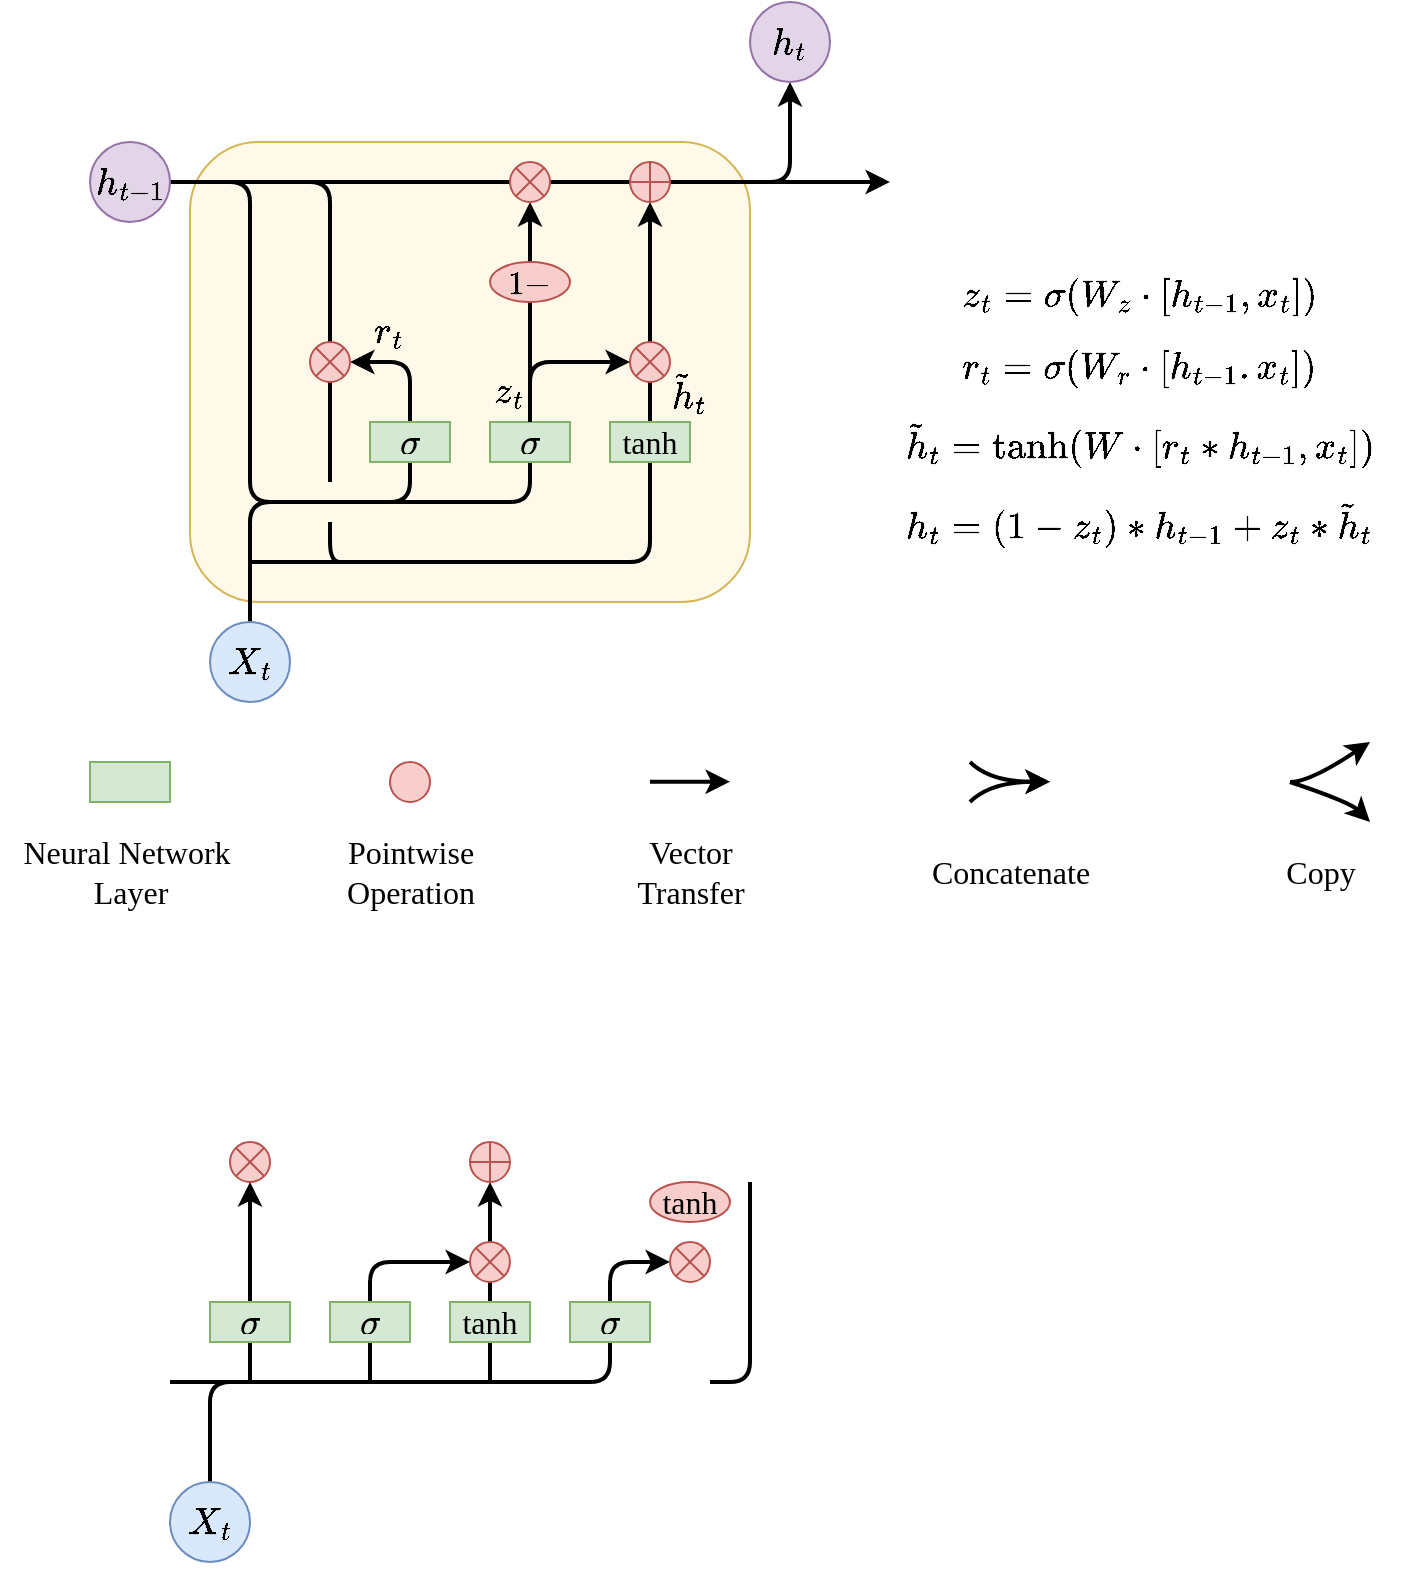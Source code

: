 <mxfile version="24.2.3" type="github">
  <diagram name="第 1 页" id="AG3sShSfFBQiVQTVMNDA">
    <mxGraphModel dx="924" dy="1171" grid="1" gridSize="10" guides="1" tooltips="1" connect="1" arrows="1" fold="1" page="1" pageScale="1" pageWidth="827" pageHeight="1169" math="1" shadow="0">
      <root>
        <mxCell id="0" />
        <mxCell id="1" parent="0" />
        <mxCell id="x61jtBF7h6jxtq19RAP3-1" value="" style="rounded=1;whiteSpace=wrap;html=1;fillColor=#fff9e9;strokeColor=#d6b656;fontSize=16;" vertex="1" parent="1">
          <mxGeometry x="170" y="220" width="280" height="230" as="geometry" />
        </mxCell>
        <mxCell id="x61jtBF7h6jxtq19RAP3-23" value="" style="endArrow=none;html=1;rounded=1;curved=0;strokeWidth=2;" edge="1" parent="1">
          <mxGeometry width="50" height="50" relative="1" as="geometry">
            <mxPoint x="240" y="390" as="sourcePoint" />
            <mxPoint x="200" y="240" as="targetPoint" />
            <Array as="points">
              <mxPoint x="240" y="240" />
            </Array>
          </mxGeometry>
        </mxCell>
        <mxCell id="x61jtBF7h6jxtq19RAP3-2" value="" style="endArrow=classic;html=1;rounded=0;strokeWidth=2;fontSize=16;" edge="1" parent="1">
          <mxGeometry width="50" height="50" relative="1" as="geometry">
            <mxPoint x="320" y="840" as="sourcePoint" />
            <mxPoint x="320" y="740" as="targetPoint" />
          </mxGeometry>
        </mxCell>
        <mxCell id="x61jtBF7h6jxtq19RAP3-3" value="" style="shape=sumEllipse;perimeter=ellipsePerimeter;whiteSpace=wrap;html=1;backgroundOutline=1;fillColor=#f8cecc;strokeColor=#b85450;fontSize=16;" vertex="1" parent="1">
          <mxGeometry x="190" y="720" width="20" height="20" as="geometry" />
        </mxCell>
        <mxCell id="x61jtBF7h6jxtq19RAP3-4" value="" style="shape=orEllipse;perimeter=ellipsePerimeter;whiteSpace=wrap;html=1;backgroundOutline=1;fillColor=#f8cecc;strokeColor=#b85450;fontSize=16;" vertex="1" parent="1">
          <mxGeometry x="310" y="720" width="20" height="20" as="geometry" />
        </mxCell>
        <mxCell id="x61jtBF7h6jxtq19RAP3-5" value="" style="endArrow=classic;html=1;rounded=1;strokeWidth=2;curved=0;entryX=0;entryY=0.5;entryDx=0;entryDy=0;fontSize=16;" edge="1" parent="1" target="x61jtBF7h6jxtq19RAP3-13">
          <mxGeometry width="50" height="50" relative="1" as="geometry">
            <mxPoint x="180" y="890" as="sourcePoint" />
            <mxPoint x="380" y="780" as="targetPoint" />
            <Array as="points">
              <mxPoint x="180" y="840" />
              <mxPoint x="380" y="840" />
              <mxPoint x="380" y="780" />
            </Array>
          </mxGeometry>
        </mxCell>
        <mxCell id="x61jtBF7h6jxtq19RAP3-6" value="" style="endArrow=classic;html=1;rounded=0;strokeWidth=2;fontSize=16;" edge="1" parent="1">
          <mxGeometry width="50" height="50" relative="1" as="geometry">
            <mxPoint x="200" y="840" as="sourcePoint" />
            <mxPoint x="200" y="740" as="targetPoint" />
          </mxGeometry>
        </mxCell>
        <mxCell id="x61jtBF7h6jxtq19RAP3-7" value="&lt;svg style=&quot;vertical-align: -0.025ex; font-size: 16px;&quot; xmlns:xlink=&quot;http://www.w3.org/1999/xlink&quot; viewBox=&quot;0 -431 571 442&quot; role=&quot;img&quot; height=&quot;1ex&quot; width=&quot;1.292ex&quot; xmlns=&quot;http://www.w3.org/2000/svg&quot;&gt;&lt;defs style=&quot;font-size: 16px;&quot;&gt;&lt;path style=&quot;font-size: 16px;&quot; d=&quot;M184 -11Q116 -11 74 34T31 147Q31 247 104 333T274 430Q275 431 414 431H552Q553 430 555 429T559 427T562 425T565 422T567 420T569 416T570 412T571 407T572 401Q572 357 507 357Q500 357 490 357T476 358H416L421 348Q439 310 439 263Q439 153 359 71T184 -11ZM361 278Q361 358 276 358Q152 358 115 184Q114 180 114 178Q106 141 106 117Q106 67 131 47T188 26Q242 26 287 73Q316 103 334 153T356 233T361 278Z&quot; id=&quot;MJX-1-TEX-I-1D70E&quot;&gt;&lt;/path&gt;&lt;/defs&gt;&lt;g style=&quot;font-size: 16px;&quot; transform=&quot;scale(1,-1)&quot; stroke-width=&quot;0&quot; fill=&quot;currentColor&quot; stroke=&quot;currentColor&quot;&gt;&lt;g style=&quot;font-size: 16px;&quot; data-mml-node=&quot;math&quot;&gt;&lt;g style=&quot;font-size: 16px;&quot; data-mml-node=&quot;mi&quot;&gt;&lt;use style=&quot;font-size: 16px;&quot; xlink:href=&quot;#MJX-1-TEX-I-1D70E&quot; data-c=&quot;1D70E&quot;&gt;&lt;/use&gt;&lt;/g&gt;&lt;/g&gt;&lt;/g&gt;&lt;/svg&gt;" style="rounded=0;whiteSpace=wrap;html=1;fillColor=#d5e8d4;strokeColor=#82b366;fontSize=16;" vertex="1" parent="1">
          <mxGeometry x="180" y="800" width="40" height="20" as="geometry" />
        </mxCell>
        <mxCell id="x61jtBF7h6jxtq19RAP3-8" value="&lt;font style=&quot;font-size: 16px;&quot; face=&quot;Times New Roman&quot;&gt;tanh&lt;/font&gt;" style="rounded=0;whiteSpace=wrap;html=1;fillColor=#d5e8d4;strokeColor=#82b366;fontSize=16;" vertex="1" parent="1">
          <mxGeometry x="300" y="800" width="40" height="20" as="geometry" />
        </mxCell>
        <mxCell id="x61jtBF7h6jxtq19RAP3-9" value="" style="shape=sumEllipse;perimeter=ellipsePerimeter;whiteSpace=wrap;html=1;backgroundOutline=1;fillColor=#f8cecc;strokeColor=#b85450;fontSize=16;" vertex="1" parent="1">
          <mxGeometry x="310" y="770" width="20" height="20" as="geometry" />
        </mxCell>
        <mxCell id="x61jtBF7h6jxtq19RAP3-10" value="" style="endArrow=classic;html=1;rounded=1;strokeWidth=2;entryX=0;entryY=0.5;entryDx=0;entryDy=0;curved=0;fontSize=16;" edge="1" parent="1" target="x61jtBF7h6jxtq19RAP3-9">
          <mxGeometry width="50" height="50" relative="1" as="geometry">
            <mxPoint x="260" y="840" as="sourcePoint" />
            <mxPoint x="260" y="740" as="targetPoint" />
            <Array as="points">
              <mxPoint x="260" y="780" />
            </Array>
          </mxGeometry>
        </mxCell>
        <mxCell id="x61jtBF7h6jxtq19RAP3-11" value="&lt;svg style=&quot;vertical-align: -0.025ex; font-size: 16px;&quot; xmlns:xlink=&quot;http://www.w3.org/1999/xlink&quot; viewBox=&quot;0 -431 571 442&quot; role=&quot;img&quot; height=&quot;1ex&quot; width=&quot;1.292ex&quot; xmlns=&quot;http://www.w3.org/2000/svg&quot;&gt;&lt;defs style=&quot;font-size: 16px;&quot;&gt;&lt;path style=&quot;font-size: 16px;&quot; d=&quot;M184 -11Q116 -11 74 34T31 147Q31 247 104 333T274 430Q275 431 414 431H552Q553 430 555 429T559 427T562 425T565 422T567 420T569 416T570 412T571 407T572 401Q572 357 507 357Q500 357 490 357T476 358H416L421 348Q439 310 439 263Q439 153 359 71T184 -11ZM361 278Q361 358 276 358Q152 358 115 184Q114 180 114 178Q106 141 106 117Q106 67 131 47T188 26Q242 26 287 73Q316 103 334 153T356 233T361 278Z&quot; id=&quot;MJX-1-TEX-I-1D70E&quot;&gt;&lt;/path&gt;&lt;/defs&gt;&lt;g style=&quot;font-size: 16px;&quot; transform=&quot;scale(1,-1)&quot; stroke-width=&quot;0&quot; fill=&quot;currentColor&quot; stroke=&quot;currentColor&quot;&gt;&lt;g style=&quot;font-size: 16px;&quot; data-mml-node=&quot;math&quot;&gt;&lt;g style=&quot;font-size: 16px;&quot; data-mml-node=&quot;mi&quot;&gt;&lt;use style=&quot;font-size: 16px;&quot; xlink:href=&quot;#MJX-1-TEX-I-1D70E&quot; data-c=&quot;1D70E&quot;&gt;&lt;/use&gt;&lt;/g&gt;&lt;/g&gt;&lt;/g&gt;&lt;/svg&gt;" style="rounded=0;whiteSpace=wrap;html=1;fillColor=#d5e8d4;strokeColor=#82b366;fontSize=16;" vertex="1" parent="1">
          <mxGeometry x="240" y="800" width="40" height="20" as="geometry" />
        </mxCell>
        <mxCell id="x61jtBF7h6jxtq19RAP3-12" value="&lt;font style=&quot;font-size: 16px;&quot; face=&quot;Times New Roman&quot;&gt;tanh&lt;/font&gt;" style="ellipse;whiteSpace=wrap;html=1;fillColor=#f8cecc;strokeColor=#b85450;fontSize=16;" vertex="1" parent="1">
          <mxGeometry x="400" y="740" width="40" height="20" as="geometry" />
        </mxCell>
        <mxCell id="x61jtBF7h6jxtq19RAP3-13" value="" style="shape=sumEllipse;perimeter=ellipsePerimeter;whiteSpace=wrap;html=1;backgroundOutline=1;fillColor=#f8cecc;strokeColor=#b85450;fontSize=16;" vertex="1" parent="1">
          <mxGeometry x="410" y="770" width="20" height="20" as="geometry" />
        </mxCell>
        <mxCell id="x61jtBF7h6jxtq19RAP3-14" value="&lt;svg style=&quot;vertical-align: -0.025ex; font-size: 16px;&quot; xmlns:xlink=&quot;http://www.w3.org/1999/xlink&quot; viewBox=&quot;0 -431 571 442&quot; role=&quot;img&quot; height=&quot;1ex&quot; width=&quot;1.292ex&quot; xmlns=&quot;http://www.w3.org/2000/svg&quot;&gt;&lt;defs style=&quot;font-size: 16px;&quot;&gt;&lt;path style=&quot;font-size: 16px;&quot; d=&quot;M184 -11Q116 -11 74 34T31 147Q31 247 104 333T274 430Q275 431 414 431H552Q553 430 555 429T559 427T562 425T565 422T567 420T569 416T570 412T571 407T572 401Q572 357 507 357Q500 357 490 357T476 358H416L421 348Q439 310 439 263Q439 153 359 71T184 -11ZM361 278Q361 358 276 358Q152 358 115 184Q114 180 114 178Q106 141 106 117Q106 67 131 47T188 26Q242 26 287 73Q316 103 334 153T356 233T361 278Z&quot; id=&quot;MJX-1-TEX-I-1D70E&quot;&gt;&lt;/path&gt;&lt;/defs&gt;&lt;g style=&quot;font-size: 16px;&quot; transform=&quot;scale(1,-1)&quot; stroke-width=&quot;0&quot; fill=&quot;currentColor&quot; stroke=&quot;currentColor&quot;&gt;&lt;g style=&quot;font-size: 16px;&quot; data-mml-node=&quot;math&quot;&gt;&lt;g style=&quot;font-size: 16px;&quot; data-mml-node=&quot;mi&quot;&gt;&lt;use style=&quot;font-size: 16px;&quot; xlink:href=&quot;#MJX-1-TEX-I-1D70E&quot; data-c=&quot;1D70E&quot;&gt;&lt;/use&gt;&lt;/g&gt;&lt;/g&gt;&lt;/g&gt;&lt;/svg&gt;" style="rounded=0;whiteSpace=wrap;html=1;fillColor=#d5e8d4;strokeColor=#82b366;fontSize=16;" vertex="1" parent="1">
          <mxGeometry x="360" y="800" width="40" height="20" as="geometry" />
        </mxCell>
        <mxCell id="x61jtBF7h6jxtq19RAP3-15" value="" style="endArrow=none;html=1;rounded=0;strokeWidth=2;fontSize=16;" edge="1" parent="1">
          <mxGeometry width="50" height="50" relative="1" as="geometry">
            <mxPoint x="160" y="840" as="sourcePoint" />
            <mxPoint x="200" y="840" as="targetPoint" />
          </mxGeometry>
        </mxCell>
        <mxCell id="x61jtBF7h6jxtq19RAP3-16" value="" style="endArrow=none;html=1;rounded=1;curved=0;strokeWidth=2;fontSize=16;" edge="1" parent="1">
          <mxGeometry width="50" height="50" relative="1" as="geometry">
            <mxPoint x="430" y="840" as="sourcePoint" />
            <mxPoint x="450" y="740" as="targetPoint" />
            <Array as="points">
              <mxPoint x="450" y="840" />
            </Array>
          </mxGeometry>
        </mxCell>
        <mxCell id="x61jtBF7h6jxtq19RAP3-17" value="" style="endArrow=classic;html=1;rounded=1;strokeWidth=2;fontSize=16;curved=0;" edge="1" parent="1">
          <mxGeometry width="50" height="50" relative="1" as="geometry">
            <mxPoint x="410" y="240" as="sourcePoint" />
            <mxPoint x="470" y="190" as="targetPoint" />
            <Array as="points">
              <mxPoint x="470" y="240" />
            </Array>
          </mxGeometry>
        </mxCell>
        <mxCell id="x61jtBF7h6jxtq19RAP3-18" value="\( X_t \)" style="ellipse;whiteSpace=wrap;html=1;aspect=fixed;fillColor=#dae8fc;strokeColor=#6c8ebf;fontSize=16;" vertex="1" parent="1">
          <mxGeometry x="160" y="890" width="40" height="40" as="geometry" />
        </mxCell>
        <mxCell id="x61jtBF7h6jxtq19RAP3-19" value="\( h_t \)" style="ellipse;whiteSpace=wrap;html=1;aspect=fixed;fillColor=#e1d5e7;strokeColor=#9673a6;fontSize=16;" vertex="1" parent="1">
          <mxGeometry x="450" y="150" width="40" height="40" as="geometry" />
        </mxCell>
        <mxCell id="x61jtBF7h6jxtq19RAP3-20" value="" style="endArrow=classic;html=1;rounded=0;strokeWidth=2;" edge="1" parent="1">
          <mxGeometry width="50" height="50" relative="1" as="geometry">
            <mxPoint x="160" y="240" as="sourcePoint" />
            <mxPoint x="520" y="240" as="targetPoint" />
          </mxGeometry>
        </mxCell>
        <mxCell id="x61jtBF7h6jxtq19RAP3-21" value="" style="endArrow=classic;html=1;rounded=1;curved=0;strokeWidth=2;entryX=1;entryY=0.5;entryDx=0;entryDy=0;" edge="1" parent="1" target="x61jtBF7h6jxtq19RAP3-22">
          <mxGeometry width="50" height="50" relative="1" as="geometry">
            <mxPoint x="160" y="240" as="sourcePoint" />
            <mxPoint x="260" y="330" as="targetPoint" />
            <Array as="points">
              <mxPoint x="200" y="240" />
              <mxPoint x="200" y="400" />
              <mxPoint x="280" y="400" />
              <mxPoint x="280" y="330" />
            </Array>
          </mxGeometry>
        </mxCell>
        <mxCell id="x61jtBF7h6jxtq19RAP3-22" value="" style="shape=sumEllipse;perimeter=ellipsePerimeter;whiteSpace=wrap;html=1;backgroundOutline=1;fillColor=#f8cecc;strokeColor=#b85450;fontSize=16;" vertex="1" parent="1">
          <mxGeometry x="230" y="320" width="20" height="20" as="geometry" />
        </mxCell>
        <mxCell id="x61jtBF7h6jxtq19RAP3-24" value="&lt;svg style=&quot;vertical-align: -0.025ex; font-size: 16px;&quot; xmlns:xlink=&quot;http://www.w3.org/1999/xlink&quot; viewBox=&quot;0 -431 571 442&quot; role=&quot;img&quot; height=&quot;1ex&quot; width=&quot;1.292ex&quot; xmlns=&quot;http://www.w3.org/2000/svg&quot;&gt;&lt;defs style=&quot;font-size: 16px;&quot;&gt;&lt;path style=&quot;font-size: 16px;&quot; d=&quot;M184 -11Q116 -11 74 34T31 147Q31 247 104 333T274 430Q275 431 414 431H552Q553 430 555 429T559 427T562 425T565 422T567 420T569 416T570 412T571 407T572 401Q572 357 507 357Q500 357 490 357T476 358H416L421 348Q439 310 439 263Q439 153 359 71T184 -11ZM361 278Q361 358 276 358Q152 358 115 184Q114 180 114 178Q106 141 106 117Q106 67 131 47T188 26Q242 26 287 73Q316 103 334 153T356 233T361 278Z&quot; id=&quot;MJX-1-TEX-I-1D70E&quot;&gt;&lt;/path&gt;&lt;/defs&gt;&lt;g style=&quot;font-size: 16px;&quot; transform=&quot;scale(1,-1)&quot; stroke-width=&quot;0&quot; fill=&quot;currentColor&quot; stroke=&quot;currentColor&quot;&gt;&lt;g style=&quot;font-size: 16px;&quot; data-mml-node=&quot;math&quot;&gt;&lt;g style=&quot;font-size: 16px;&quot; data-mml-node=&quot;mi&quot;&gt;&lt;use style=&quot;font-size: 16px;&quot; xlink:href=&quot;#MJX-1-TEX-I-1D70E&quot; data-c=&quot;1D70E&quot;&gt;&lt;/use&gt;&lt;/g&gt;&lt;/g&gt;&lt;/g&gt;&lt;/svg&gt;" style="rounded=0;whiteSpace=wrap;html=1;fillColor=#d5e8d4;strokeColor=#82b366;fontSize=16;" vertex="1" parent="1">
          <mxGeometry x="260" y="360" width="40" height="20" as="geometry" />
        </mxCell>
        <mxCell id="x61jtBF7h6jxtq19RAP3-25" value="" style="endArrow=classic;html=1;rounded=1;curved=0;strokeWidth=2;" edge="1" parent="1">
          <mxGeometry width="50" height="50" relative="1" as="geometry">
            <mxPoint x="200" y="460" as="sourcePoint" />
            <mxPoint x="340" y="250" as="targetPoint" />
            <Array as="points">
              <mxPoint x="200" y="400" />
              <mxPoint x="340" y="400" />
            </Array>
          </mxGeometry>
        </mxCell>
        <mxCell id="x61jtBF7h6jxtq19RAP3-26" value="&lt;svg style=&quot;vertical-align: -0.025ex; font-size: 16px;&quot; xmlns:xlink=&quot;http://www.w3.org/1999/xlink&quot; viewBox=&quot;0 -431 571 442&quot; role=&quot;img&quot; height=&quot;1ex&quot; width=&quot;1.292ex&quot; xmlns=&quot;http://www.w3.org/2000/svg&quot;&gt;&lt;defs style=&quot;font-size: 16px;&quot;&gt;&lt;path style=&quot;font-size: 16px;&quot; d=&quot;M184 -11Q116 -11 74 34T31 147Q31 247 104 333T274 430Q275 431 414 431H552Q553 430 555 429T559 427T562 425T565 422T567 420T569 416T570 412T571 407T572 401Q572 357 507 357Q500 357 490 357T476 358H416L421 348Q439 310 439 263Q439 153 359 71T184 -11ZM361 278Q361 358 276 358Q152 358 115 184Q114 180 114 178Q106 141 106 117Q106 67 131 47T188 26Q242 26 287 73Q316 103 334 153T356 233T361 278Z&quot; id=&quot;MJX-1-TEX-I-1D70E&quot;&gt;&lt;/path&gt;&lt;/defs&gt;&lt;g style=&quot;font-size: 16px;&quot; transform=&quot;scale(1,-1)&quot; stroke-width=&quot;0&quot; fill=&quot;currentColor&quot; stroke=&quot;currentColor&quot;&gt;&lt;g style=&quot;font-size: 16px;&quot; data-mml-node=&quot;math&quot;&gt;&lt;g style=&quot;font-size: 16px;&quot; data-mml-node=&quot;mi&quot;&gt;&lt;use style=&quot;font-size: 16px;&quot; xlink:href=&quot;#MJX-1-TEX-I-1D70E&quot; data-c=&quot;1D70E&quot;&gt;&lt;/use&gt;&lt;/g&gt;&lt;/g&gt;&lt;/g&gt;&lt;/svg&gt;" style="rounded=0;whiteSpace=wrap;html=1;fillColor=#d5e8d4;strokeColor=#82b366;fontSize=16;" vertex="1" parent="1">
          <mxGeometry x="320" y="360" width="40" height="20" as="geometry" />
        </mxCell>
        <mxCell id="x61jtBF7h6jxtq19RAP3-27" value="" style="endArrow=classic;html=1;rounded=1;curved=0;strokeWidth=2;entryX=0.5;entryY=1;entryDx=0;entryDy=0;" edge="1" parent="1" target="x61jtBF7h6jxtq19RAP3-32">
          <mxGeometry width="50" height="50" relative="1" as="geometry">
            <mxPoint x="200" y="430" as="sourcePoint" />
            <mxPoint x="400" y="260" as="targetPoint" />
            <Array as="points">
              <mxPoint x="400" y="430" />
            </Array>
          </mxGeometry>
        </mxCell>
        <mxCell id="x61jtBF7h6jxtq19RAP3-28" value="&lt;font style=&quot;font-size: 16px;&quot; face=&quot;Times New Roman&quot;&gt;tanh&lt;/font&gt;" style="rounded=0;whiteSpace=wrap;html=1;fillColor=#d5e8d4;strokeColor=#82b366;fontSize=16;" vertex="1" parent="1">
          <mxGeometry x="380" y="360" width="40" height="20" as="geometry" />
        </mxCell>
        <mxCell id="x61jtBF7h6jxtq19RAP3-29" value="" style="shape=sumEllipse;perimeter=ellipsePerimeter;whiteSpace=wrap;html=1;backgroundOutline=1;fillColor=#f8cecc;strokeColor=#b85450;fontSize=16;" vertex="1" parent="1">
          <mxGeometry x="390" y="320" width="20" height="20" as="geometry" />
        </mxCell>
        <mxCell id="x61jtBF7h6jxtq19RAP3-30" value="" style="endArrow=classic;html=1;rounded=1;exitX=0.5;exitY=0;exitDx=0;exitDy=0;entryX=0;entryY=0.5;entryDx=0;entryDy=0;curved=0;strokeWidth=2;" edge="1" parent="1" source="x61jtBF7h6jxtq19RAP3-26" target="x61jtBF7h6jxtq19RAP3-29">
          <mxGeometry width="50" height="50" relative="1" as="geometry">
            <mxPoint x="290" y="410" as="sourcePoint" />
            <mxPoint x="340" y="360" as="targetPoint" />
            <Array as="points">
              <mxPoint x="340" y="330" />
            </Array>
          </mxGeometry>
        </mxCell>
        <mxCell id="x61jtBF7h6jxtq19RAP3-31" value="" style="shape=sumEllipse;perimeter=ellipsePerimeter;whiteSpace=wrap;html=1;backgroundOutline=1;fillColor=#f8cecc;strokeColor=#b85450;fontSize=16;" vertex="1" parent="1">
          <mxGeometry x="330" y="230" width="20" height="20" as="geometry" />
        </mxCell>
        <mxCell id="x61jtBF7h6jxtq19RAP3-32" value="" style="shape=orEllipse;perimeter=ellipsePerimeter;whiteSpace=wrap;html=1;backgroundOutline=1;fillColor=#f8cecc;strokeColor=#b85450;fontSize=16;" vertex="1" parent="1">
          <mxGeometry x="390" y="230" width="20" height="20" as="geometry" />
        </mxCell>
        <mxCell id="x61jtBF7h6jxtq19RAP3-33" value="&lt;font style=&quot;font-size: 16px;&quot; face=&quot;Times New Roman&quot;&gt;\(1-\)&lt;/font&gt;" style="ellipse;whiteSpace=wrap;html=1;fillColor=#f8cecc;strokeColor=#b85450;fontSize=16;" vertex="1" parent="1">
          <mxGeometry x="320" y="280" width="40" height="20" as="geometry" />
        </mxCell>
        <mxCell id="x61jtBF7h6jxtq19RAP3-34" value="" style="endArrow=none;html=1;rounded=1;curved=0;strokeWidth=2;" edge="1" parent="1">
          <mxGeometry width="50" height="50" relative="1" as="geometry">
            <mxPoint x="250" y="430" as="sourcePoint" />
            <mxPoint x="240" y="410" as="targetPoint" />
            <Array as="points">
              <mxPoint x="240" y="430" />
            </Array>
          </mxGeometry>
        </mxCell>
        <mxCell id="x61jtBF7h6jxtq19RAP3-35" value="\( X_t \)" style="ellipse;whiteSpace=wrap;html=1;aspect=fixed;fillColor=#dae8fc;strokeColor=#6c8ebf;fontSize=16;" vertex="1" parent="1">
          <mxGeometry x="180" y="460" width="40" height="40" as="geometry" />
        </mxCell>
        <mxCell id="x61jtBF7h6jxtq19RAP3-36" value="\( h_{t-1} \)" style="ellipse;whiteSpace=wrap;html=1;aspect=fixed;fillColor=#e1d5e7;strokeColor=#9673a6;fontSize=16;" vertex="1" parent="1">
          <mxGeometry x="120" y="220" width="40" height="40" as="geometry" />
        </mxCell>
        <mxCell id="x61jtBF7h6jxtq19RAP3-37" value="&lt;font style=&quot;font-size: 16px;&quot;&gt;$$z_t = \sigma(W_z \cdot [h_{t-1}, x_t]) $$&lt;/font&gt;&lt;div style=&quot;font-size: 16px;&quot;&gt;&lt;font style=&quot;font-size: 16px;&quot;&gt;$$r_t = \sigma(W_r \cdot [h_{t-1}. x_t])$$&lt;/font&gt;&lt;/div&gt;&lt;div style=&quot;font-size: 16px;&quot;&gt;&lt;font style=&quot;font-size: 16px;&quot;&gt;$$\tilde{h}_t = \text{tanh}(W \cdot [r_t * h_{t-1}, x_t])$$&lt;/font&gt;&lt;/div&gt;&lt;div style=&quot;font-size: 16px;&quot;&gt;&lt;font style=&quot;font-size: 16px;&quot;&gt;$$ h_t = (1-z_t) * h_{t-1} + z_t * \tilde{h}_t$$&lt;/font&gt;&lt;/div&gt;" style="text;html=1;align=center;verticalAlign=middle;whiteSpace=wrap;rounded=0;" vertex="1" parent="1">
          <mxGeometry x="510" y="280" width="270" height="150" as="geometry" />
        </mxCell>
        <mxCell id="x61jtBF7h6jxtq19RAP3-38" value="" style="rounded=0;whiteSpace=wrap;html=1;fillColor=#d5e8d4;strokeColor=#82b366;fontSize=16;" vertex="1" parent="1">
          <mxGeometry x="120" y="530" width="40" height="20" as="geometry" />
        </mxCell>
        <mxCell id="x61jtBF7h6jxtq19RAP3-39" value="Neural Network&amp;nbsp;&lt;div style=&quot;font-size: 16px;&quot;&gt;Layer&lt;/div&gt;" style="text;html=1;align=center;verticalAlign=middle;resizable=0;points=[];autosize=1;strokeColor=none;fillColor=none;fontFamily=Times New Roman;fontSize=16;" vertex="1" parent="1">
          <mxGeometry x="75" y="560" width="130" height="50" as="geometry" />
        </mxCell>
        <mxCell id="x61jtBF7h6jxtq19RAP3-40" value="" style="ellipse;whiteSpace=wrap;html=1;aspect=fixed;fillColor=#f8cecc;strokeColor=#b85450;fontSize=16;" vertex="1" parent="1">
          <mxGeometry x="270" y="530" width="20" height="20" as="geometry" />
        </mxCell>
        <mxCell id="x61jtBF7h6jxtq19RAP3-41" value="Pointwise&lt;div style=&quot;font-size: 16px;&quot;&gt;Operation&lt;/div&gt;" style="text;html=1;align=center;verticalAlign=middle;resizable=0;points=[];autosize=1;strokeColor=none;fillColor=none;fontFamily=Times New Roman;fontSize=16;" vertex="1" parent="1">
          <mxGeometry x="235" y="560" width="90" height="50" as="geometry" />
        </mxCell>
        <mxCell id="x61jtBF7h6jxtq19RAP3-42" value="" style="endArrow=classic;html=1;rounded=0;strokeWidth=2;fontSize=16;" edge="1" parent="1">
          <mxGeometry width="50" height="50" relative="1" as="geometry">
            <mxPoint x="400" y="539.83" as="sourcePoint" />
            <mxPoint x="440" y="539.83" as="targetPoint" />
          </mxGeometry>
        </mxCell>
        <mxCell id="x61jtBF7h6jxtq19RAP3-43" value="Vector&lt;div style=&quot;font-size: 16px;&quot;&gt;Transfer&lt;/div&gt;" style="text;html=1;align=center;verticalAlign=middle;resizable=0;points=[];autosize=1;strokeColor=none;fillColor=none;fontFamily=Times New Roman;fontSize=16;" vertex="1" parent="1">
          <mxGeometry x="380" y="560" width="80" height="50" as="geometry" />
        </mxCell>
        <mxCell id="x61jtBF7h6jxtq19RAP3-44" value="" style="endArrow=classic;html=1;rounded=0;curved=1;strokeWidth=2;fontSize=16;" edge="1" parent="1">
          <mxGeometry width="50" height="50" relative="1" as="geometry">
            <mxPoint x="560" y="530" as="sourcePoint" />
            <mxPoint x="600" y="539.83" as="targetPoint" />
            <Array as="points">
              <mxPoint x="570" y="540" />
            </Array>
          </mxGeometry>
        </mxCell>
        <mxCell id="x61jtBF7h6jxtq19RAP3-45" value="" style="endArrow=classic;html=1;rounded=0;curved=1;strokeWidth=2;fontSize=16;" edge="1" parent="1">
          <mxGeometry width="50" height="50" relative="1" as="geometry">
            <mxPoint x="560" y="550" as="sourcePoint" />
            <mxPoint x="600" y="539.83" as="targetPoint" />
            <Array as="points">
              <mxPoint x="570" y="540" />
            </Array>
          </mxGeometry>
        </mxCell>
        <mxCell id="x61jtBF7h6jxtq19RAP3-46" value="Concatenate" style="text;html=1;align=center;verticalAlign=middle;resizable=0;points=[];autosize=1;strokeColor=none;fillColor=none;fontFamily=Times New Roman;fontSize=16;" vertex="1" parent="1">
          <mxGeometry x="530" y="570" width="100" height="30" as="geometry" />
        </mxCell>
        <mxCell id="x61jtBF7h6jxtq19RAP3-47" value="" style="endArrow=classic;html=1;rounded=0;curved=1;strokeWidth=2;fontSize=16;" edge="1" parent="1">
          <mxGeometry width="50" height="50" relative="1" as="geometry">
            <mxPoint x="720" y="540" as="sourcePoint" />
            <mxPoint x="760" y="520" as="targetPoint" />
            <Array as="points">
              <mxPoint x="730" y="540" />
            </Array>
          </mxGeometry>
        </mxCell>
        <mxCell id="x61jtBF7h6jxtq19RAP3-48" value="" style="endArrow=classic;html=1;rounded=0;curved=1;strokeWidth=2;fontSize=16;" edge="1" parent="1">
          <mxGeometry width="50" height="50" relative="1" as="geometry">
            <mxPoint x="720" y="540" as="sourcePoint" />
            <mxPoint x="760" y="560" as="targetPoint" />
            <Array as="points">
              <mxPoint x="750" y="550" />
            </Array>
          </mxGeometry>
        </mxCell>
        <mxCell id="x61jtBF7h6jxtq19RAP3-49" value="Copy" style="text;html=1;align=center;verticalAlign=middle;resizable=0;points=[];autosize=1;strokeColor=none;fillColor=none;fontFamily=Times New Roman;fontSize=16;" vertex="1" parent="1">
          <mxGeometry x="705" y="570" width="60" height="30" as="geometry" />
        </mxCell>
        <mxCell id="x61jtBF7h6jxtq19RAP3-50" value="&lt;font style=&quot;font-size: 16px;&quot;&gt;$$r_t$$&lt;/font&gt;" style="text;html=1;align=center;verticalAlign=middle;whiteSpace=wrap;rounded=0;" vertex="1" parent="1">
          <mxGeometry x="240" y="300" width="60" height="30" as="geometry" />
        </mxCell>
        <mxCell id="x61jtBF7h6jxtq19RAP3-51" value="&lt;font style=&quot;font-size: 16px;&quot;&gt;$$z_t$$&lt;/font&gt;" style="text;html=1;align=center;verticalAlign=middle;whiteSpace=wrap;rounded=0;" vertex="1" parent="1">
          <mxGeometry x="300" y="330" width="60" height="30" as="geometry" />
        </mxCell>
        <mxCell id="x61jtBF7h6jxtq19RAP3-52" value="&lt;font style=&quot;font-size: 16px;&quot;&gt;$$\tilde{h}_t$$&lt;/font&gt;" style="text;html=1;align=center;verticalAlign=middle;whiteSpace=wrap;rounded=0;" vertex="1" parent="1">
          <mxGeometry x="390" y="330" width="60" height="30" as="geometry" />
        </mxCell>
      </root>
    </mxGraphModel>
  </diagram>
</mxfile>
